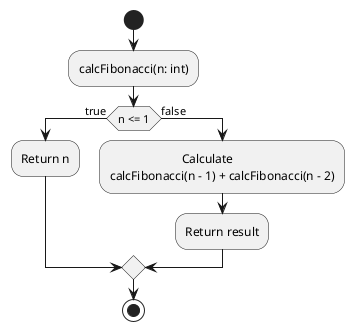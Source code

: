 @startuml
start
:calcFibonacci(n: int);
if (n <= 1) then (true)
  :Return n;
else (false)
  :                       Calculate
  calcFibonacci(n - 1) + calcFibonacci(n - 2);
  :Return result;
endif
stop
@enduml



